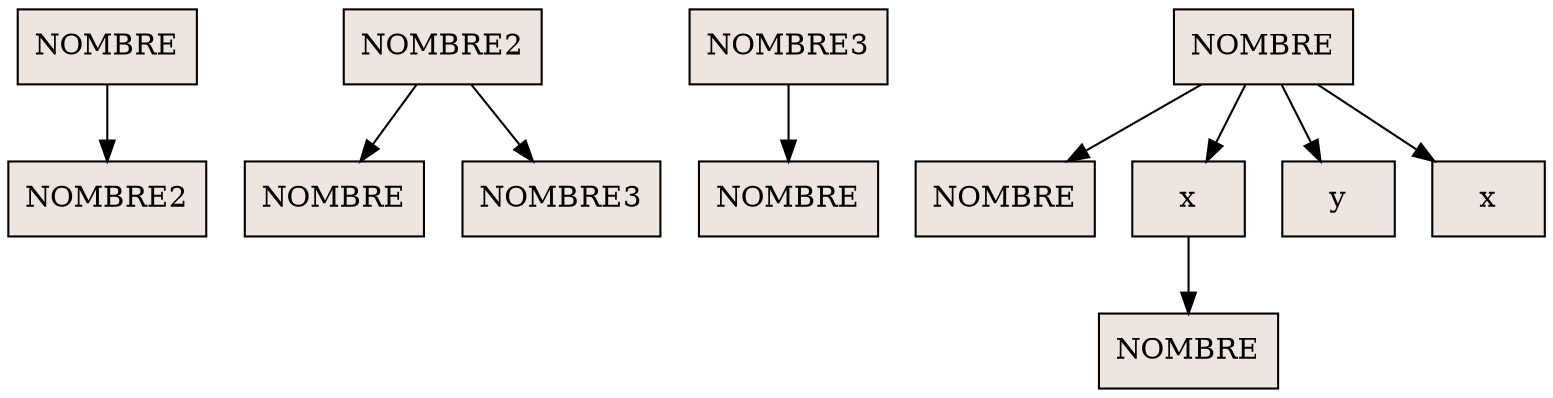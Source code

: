 digraph grafica{
rankdir=TB;
node [shape = record, style=filled, fillcolor=seashell2];
nodo1  [ label ="NOMBRE2"];
nodo2  [ label ="NOMBRE"];
nodo2 -> nodo1;
nodo3  [ label ="NOMBRE"];
nodo4  [ label ="NOMBRE3"];
nodo5  [ label ="NOMBRE2"];
nodo5 -> nodo3;
nodo5 -> nodo4;
nodo6  [ label ="NOMBRE"];
nodo7  [ label ="NOMBRE3"];
nodo7 -> nodo6;
nodo8  [ label ="NOMBRE"];
nodo9  [ label ="x"];
nodo10  [ label ="NOMBRE"];
nodo9 -> nodo10;
nodo11  [ label ="y"];
nodo12  [ label ="x"];
nodo13  [ label ="NOMBRE"];
nodo13 -> nodo8;
nodo13 -> nodo9;
nodo13 -> nodo11;
nodo13 -> nodo12;
 
 }